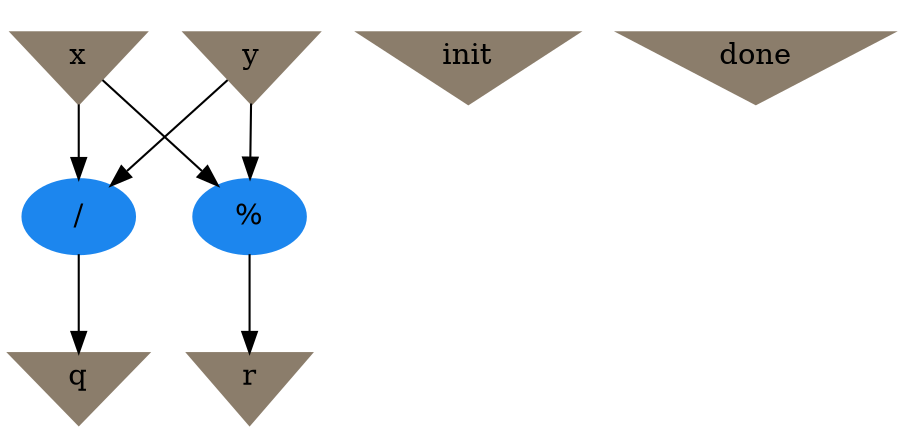 digraph div {
	// Components (Nodes)
	node [shape=ellipse, style=filled, color=dodgerblue2];
	"x_div_op_s_y" [label="/"  color=dodgerblue2 ];
	"x_mod_op_s_y" [label="%"  color=dodgerblue2 ];
	"x" [label="x" shape=doubleoctagon  color=dodgerblue2 ];
	"init" [color=bisque4 shape=invtriangle label="init"];
	"r" [color=bisque4 shape=invtriangle label="r"];
	"x" [color=bisque4 shape=invtriangle label="x"];
	"y" [color=bisque4 shape=invtriangle label="y"];
	"q" [color=bisque4 shape=invtriangle label="q"];
	"done" [color=bisque4 shape=invtriangle label="done"];

	// Signals (Edges)
	"x" -> "x_div_op_s_y"
	"x_mod_op_s_y" -> "r"
	"x" -> "x_mod_op_s_y"
	"y" -> "x_div_op_s_y"
	"y" -> "x_mod_op_s_y"
	"x_div_op_s_y" -> "q"
}